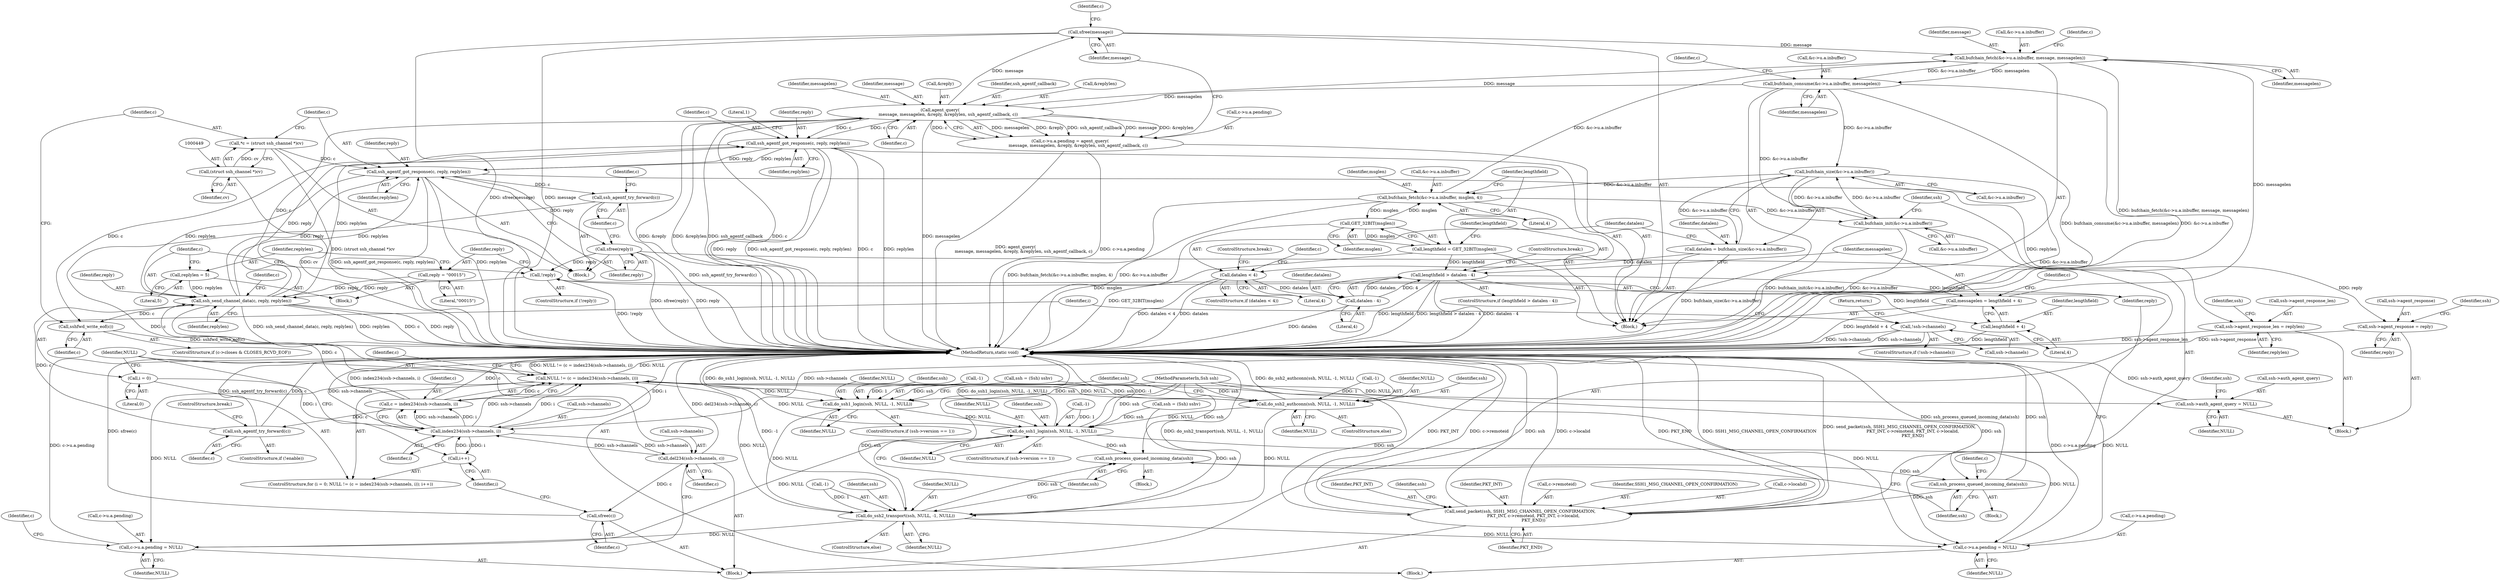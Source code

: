 digraph "0_tartarus_4ff22863d895cb7ebfced4cf923a012a614adaa8@API" {
"1000421" [label="(Call,sfree(message))"];
"1000412" [label="(Call,agent_query(\n            message, messagelen, &reply, &replylen, ssh_agentf_callback, c))"];
"1000383" [label="(Call,bufchain_fetch(&c->u.a.inbuffer, message, messagelen))"];
"1000356" [label="(Call,bufchain_fetch(&c->u.a.inbuffer, msglen, 4))"];
"1000342" [label="(Call,bufchain_size(&c->u.a.inbuffer))"];
"1000468" [label="(Call,bufchain_init(&c->u.a.inbuffer))"];
"1000394" [label="(Call,bufchain_consume(&c->u.a.inbuffer, messagelen))"];
"1000369" [label="(Call,GET_32BIT(msglen))"];
"1000421" [label="(Call,sfree(message))"];
"1000378" [label="(Call,messagelen = lengthfield + 4)"];
"1000372" [label="(Call,lengthfield > datalen - 4)"];
"1000367" [label="(Call,lengthfield = GET_32BIT(msglen))"];
"1000374" [label="(Call,datalen - 4)"];
"1000352" [label="(Call,datalen < 4)"];
"1000340" [label="(Call,datalen = bufchain_size(&c->u.a.inbuffer))"];
"1000290" [label="(Call,ssh_send_channel_data(c, reply, replylen))"];
"1000181" [label="(Call,ssh_agentf_try_forward(c))"];
"1000150" [label="(Call,c = index234(ssh->channels, i))"];
"1000152" [label="(Call,index234(ssh->channels, i))"];
"1000139" [label="(Call,!ssh->channels)"];
"1000489" [label="(Call,del234(ssh->channels, c))"];
"1000457" [label="(Call,ssh_agentf_try_forward(c))"];
"1000451" [label="(Call,ssh_agentf_got_response(c, reply, replylen))"];
"1000446" [label="(Call,*c = (struct ssh_channel *)cv)"];
"1000448" [label="(Call,(struct ssh_channel *)cv)"];
"1000432" [label="(Call,ssh_agentf_got_response(c, reply, replylen))"];
"1000157" [label="(Call,i++)"];
"1000145" [label="(Call,i = 0)"];
"1000284" [label="(Call,reply = \"\0\0\0\1\5\")"];
"1000281" [label="(Call,!reply)"];
"1000455" [label="(Call,sfree(reply))"];
"1000287" [label="(Call,replylen = 5)"];
"1000380" [label="(Call,lengthfield + 4)"];
"1000404" [label="(Call,c->u.a.pending = agent_query(\n            message, messagelen, &reply, &replylen, ssh_agentf_callback, c))"];
"1000442" [label="(Call,sshfwd_write_eof(c))"];
"1000211" [label="(Call,ssh->agent_response_len = replylen)"];
"1000206" [label="(Call,ssh->agent_response = reply)"];
"1000148" [label="(Call,NULL != (c = index234(ssh->channels, i)))"];
"1000201" [label="(Call,ssh->auth_agent_query = NULL)"];
"1000222" [label="(Call,do_ssh1_login(ssh, NULL, -1, NULL))"];
"1000253" [label="(Call,do_ssh1_login(ssh, NULL, -1, NULL))"];
"1000266" [label="(Call,ssh_process_queued_incoming_data(ssh))"];
"1000268" [label="(Call,ssh_process_queued_incoming_data(ssh))"];
"1000477" [label="(Call,send_packet(ssh, SSH1_MSG_CHANNEL_OPEN_CONFIRMATION,\n                    PKT_INT, c->remoteid, PKT_INT, c->localid,\n                    PKT_END))"];
"1000271" [label="(Call,c->u.a.pending = NULL)"];
"1000459" [label="(Call,c->u.a.pending = NULL)"];
"1000260" [label="(Call,do_ssh2_transport(ssh, NULL, -1, NULL))"];
"1000229" [label="(Call,do_ssh2_authconn(ssh, NULL, -1, NULL))"];
"1000494" [label="(Call,sfree(c))"];
"1000281" [label="(Call,!reply)"];
"1000458" [label="(Identifier,c)"];
"1000222" [label="(Call,do_ssh1_login(ssh, NULL, -1, NULL))"];
"1000473" [label="(Identifier,c)"];
"1000421" [label="(Call,sfree(message))"];
"1000393" [label="(Identifier,messagelen)"];
"1000354" [label="(Literal,4)"];
"1000373" [label="(Identifier,lengthfield)"];
"1000183" [label="(ControlStructure,break;)"];
"1000381" [label="(Identifier,lengthfield)"];
"1000266" [label="(Call,ssh_process_queued_incoming_data(ssh))"];
"1000371" [label="(ControlStructure,if (lengthfield > datalen - 4))"];
"1000262" [label="(Identifier,NULL)"];
"1000205" [label="(Identifier,NULL)"];
"1000454" [label="(Identifier,replylen)"];
"1000219" [label="(Identifier,ssh)"];
"1000291" [label="(Identifier,c)"];
"1000443" [label="(Identifier,c)"];
"1000285" [label="(Identifier,reply)"];
"1000194" [label="(Block,)"];
"1000369" [label="(Call,GET_32BIT(msglen))"];
"1000235" [label="(Block,)"];
"1000481" [label="(Call,c->remoteid)"];
"1000446" [label="(Call,*c = (struct ssh_channel *)cv)"];
"1000231" [label="(Identifier,NULL)"];
"1000208" [label="(Identifier,ssh)"];
"1000341" [label="(Identifier,datalen)"];
"1000432" [label="(Call,ssh_agentf_got_response(c, reply, replylen))"];
"1000270" [label="(Block,)"];
"1000202" [label="(Call,ssh->auth_agent_query)"];
"1000140" [label="(Call,ssh->channels)"];
"1000227" [label="(Identifier,NULL)"];
"1000287" [label="(Call,replylen = 5)"];
"1000290" [label="(Call,ssh_send_channel_data(c, reply, replylen))"];
"1000271" [label="(Call,c->u.a.pending = NULL)"];
"1000211" [label="(Call,ssh->agent_response_len = replylen)"];
"1000435" [label="(Identifier,replylen)"];
"1000256" [label="(Call,-1)"];
"1000143" [label="(Return,return;)"];
"1000413" [label="(Identifier,message)"];
"1000230" [label="(Identifier,ssh)"];
"1000232" [label="(Call,-1)"];
"1000280" [label="(ControlStructure,if (!reply))"];
"1000352" [label="(Call,datalen < 4)"];
"1000356" [label="(Call,bufchain_fetch(&c->u.a.inbuffer, msglen, 4))"];
"1000355" [label="(ControlStructure,break;)"];
"1000293" [label="(Identifier,replylen)"];
"1000374" [label="(Call,datalen - 4)"];
"1000372" [label="(Call,lengthfield > datalen - 4)"];
"1000368" [label="(Identifier,lengthfield)"];
"1000258" [label="(Identifier,NULL)"];
"1000375" [label="(Identifier,datalen)"];
"1000488" [label="(Identifier,PKT_END)"];
"1000448" [label="(Call,(struct ssh_channel *)cv)"];
"1000412" [label="(Call,agent_query(\n            message, messagelen, &reply, &replylen, ssh_agentf_callback, c))"];
"1000292" [label="(Identifier,reply)"];
"1000457" [label="(Call,ssh_agentf_try_forward(c))"];
"1000282" [label="(Identifier,reply)"];
"1000269" [label="(Identifier,ssh)"];
"1000263" [label="(Call,-1)"];
"1000415" [label="(Call,&reply)"];
"1000377" [label="(ControlStructure,break;)"];
"1000151" [label="(Identifier,c)"];
"1000388" [label="(Identifier,c)"];
"1000255" [label="(Identifier,NULL)"];
"1000479" [label="(Identifier,SSH1_MSG_CHANNEL_OPEN_CONFIRMATION)"];
"1000404" [label="(Call,c->u.a.pending = agent_query(\n            message, messagelen, &reply, &replylen, ssh_agentf_callback, c))"];
"1000459" [label="(Call,c->u.a.pending = NULL)"];
"1000286" [label="(Literal,\"\0\0\0\1\5\")"];
"1000419" [label="(Identifier,ssh_agentf_callback)"];
"1000382" [label="(Literal,4)"];
"1000450" [label="(Identifier,cv)"];
"1000343" [label="(Call,&c->u.a.inbuffer)"];
"1000380" [label="(Call,lengthfield + 4)"];
"1000384" [label="(Call,&c->u.a.inbuffer)"];
"1000493" [label="(Identifier,c)"];
"1000289" [label="(Literal,5)"];
"1000181" [label="(Call,ssh_agentf_try_forward(c))"];
"1000223" [label="(Identifier,ssh)"];
"1000370" [label="(Identifier,msglen)"];
"1000162" [label="(Identifier,c)"];
"1000215" [label="(Identifier,replylen)"];
"1000164" [label="(Block,)"];
"1000395" [label="(Call,&c->u.a.inbuffer)"];
"1000361" [label="(Identifier,c)"];
"1000267" [label="(Identifier,ssh)"];
"1000366" [label="(Literal,4)"];
"1000417" [label="(Call,&replylen)"];
"1000394" [label="(Call,bufchain_consume(&c->u.a.inbuffer, messagelen))"];
"1000342" [label="(Call,bufchain_size(&c->u.a.inbuffer))"];
"1000455" [label="(Call,sfree(reply))"];
"1000453" [label="(Identifier,reply)"];
"1000288" [label="(Identifier,replylen)"];
"1000147" [label="(Literal,0)"];
"1000284" [label="(Call,reply = \"\0\0\0\1\5\")"];
"1000216" [label="(ControlStructure,if (ssh->version == 1))"];
"1000149" [label="(Identifier,NULL)"];
"1000399" [label="(Identifier,c)"];
"1000463" [label="(Identifier,c)"];
"1000238" [label="(Identifier,ssh)"];
"1000452" [label="(Identifier,c)"];
"1000444" [label="(Block,)"];
"1000468" [label="(Call,bufchain_init(&c->u.a.inbuffer))"];
"1000254" [label="(Identifier,ssh)"];
"1000158" [label="(Identifier,i)"];
"1000495" [label="(Identifier,c)"];
"1000144" [label="(ControlStructure,for (i = 0; NULL != (c = index234(ssh->channels, i)); i++))"];
"1000353" [label="(Identifier,datalen)"];
"1000178" [label="(ControlStructure,if (!enable))"];
"1000138" [label="(ControlStructure,if (!ssh->channels))"];
"1000272" [label="(Call,c->u.a.pending)"];
"1000340" [label="(Call,datalen = bufchain_size(&c->u.a.inbuffer))"];
"1000379" [label="(Identifier,messagelen)"];
"1000261" [label="(Identifier,ssh)"];
"1000478" [label="(Identifier,ssh)"];
"1000496" [label="(MethodReturn,static void)"];
"1000451" [label="(Call,ssh_agentf_got_response(c, reply, replylen))"];
"1000485" [label="(Call,c->localid)"];
"1000206" [label="(Call,ssh->agent_response = reply)"];
"1000447" [label="(Identifier,c)"];
"1000115" [label="(MethodParameterIn,Ssh ssh)"];
"1000408" [label="(Identifier,c)"];
"1000484" [label="(Identifier,PKT_INT)"];
"1000283" [label="(Block,)"];
"1000210" [label="(Identifier,reply)"];
"1000469" [label="(Call,&c->u.a.inbuffer)"];
"1000460" [label="(Call,c->u.a.pending)"];
"1000150" [label="(Call,c = index234(ssh->channels, i))"];
"1000139" [label="(Call,!ssh->channels)"];
"1000253" [label="(Call,do_ssh1_login(ssh, NULL, -1, NULL))"];
"1000365" [label="(Identifier,msglen)"];
"1000201" [label="(Call,ssh->auth_agent_query = NULL)"];
"1000268" [label="(Call,ssh_process_queued_incoming_data(ssh))"];
"1000145" [label="(Call,i = 0)"];
"1000307" [label="(Identifier,c)"];
"1000357" [label="(Call,&c->u.a.inbuffer)"];
"1000265" [label="(Identifier,NULL)"];
"1000433" [label="(Identifier,c)"];
"1000153" [label="(Call,ssh->channels)"];
"1000383" [label="(Call,bufchain_fetch(&c->u.a.inbuffer, message, messagelen))"];
"1000442" [label="(Call,sshfwd_write_eof(c))"];
"1000157" [label="(Call,i++)"];
"1000491" [label="(Identifier,ssh)"];
"1000234" [label="(Identifier,NULL)"];
"1000467" [label="(Identifier,NULL)"];
"1000414" [label="(Identifier,messagelen)"];
"1000489" [label="(Call,del234(ssh->channels, c))"];
"1000260" [label="(Call,do_ssh2_transport(ssh, NULL, -1, NULL))"];
"1000212" [label="(Call,ssh->agent_response_len)"];
"1000148" [label="(Call,NULL != (c = index234(ssh->channels, i)))"];
"1000422" [label="(Identifier,message)"];
"1000490" [label="(Call,ssh->channels)"];
"1000378" [label="(Call,messagelen = lengthfield + 4)"];
"1000159" [label="(Block,)"];
"1000367" [label="(Call,lengthfield = GET_32BIT(msglen))"];
"1000427" [label="(Identifier,c)"];
"1000207" [label="(Call,ssh->agent_response)"];
"1000480" [label="(Identifier,PKT_INT)"];
"1000403" [label="(Identifier,messagelen)"];
"1000420" [label="(Identifier,c)"];
"1000456" [label="(Identifier,reply)"];
"1000229" [label="(Call,do_ssh2_authconn(ssh, NULL, -1, NULL))"];
"1000237" [label="(Call,ssh = (Ssh) sshv)"];
"1000228" [label="(ControlStructure,else)"];
"1000152" [label="(Call,index234(ssh->channels, i))"];
"1000196" [label="(Call,ssh = (Ssh) sshv)"];
"1000477" [label="(Call,send_packet(ssh, SSH1_MSG_CHANNEL_OPEN_CONFIRMATION,\n                    PKT_INT, c->remoteid, PKT_INT, c->localid,\n                    PKT_END))"];
"1000225" [label="(Call,-1)"];
"1000405" [label="(Call,c->u.a.pending)"];
"1000275" [label="(Identifier,c)"];
"1000247" [label="(ControlStructure,if (ssh->version == 1))"];
"1000259" [label="(ControlStructure,else)"];
"1000182" [label="(Identifier,c)"];
"1000156" [label="(Identifier,i)"];
"1000224" [label="(Identifier,NULL)"];
"1000392" [label="(Identifier,message)"];
"1000279" [label="(Identifier,NULL)"];
"1000436" [label="(ControlStructure,if (c->closes & CLOSES_RCVD_EOF))"];
"1000494" [label="(Call,sfree(c))"];
"1000339" [label="(Block,)"];
"1000338" [label="(Literal,1)"];
"1000146" [label="(Identifier,i)"];
"1000434" [label="(Identifier,reply)"];
"1000213" [label="(Identifier,ssh)"];
"1000376" [label="(Literal,4)"];
"1000351" [label="(ControlStructure,if (datalen < 4))"];
"1000421" -> "1000339"  [label="AST: "];
"1000421" -> "1000422"  [label="CFG: "];
"1000422" -> "1000421"  [label="AST: "];
"1000427" -> "1000421"  [label="CFG: "];
"1000421" -> "1000496"  [label="DDG: message"];
"1000421" -> "1000496"  [label="DDG: sfree(message)"];
"1000421" -> "1000383"  [label="DDG: message"];
"1000412" -> "1000421"  [label="DDG: message"];
"1000412" -> "1000404"  [label="AST: "];
"1000412" -> "1000420"  [label="CFG: "];
"1000413" -> "1000412"  [label="AST: "];
"1000414" -> "1000412"  [label="AST: "];
"1000415" -> "1000412"  [label="AST: "];
"1000417" -> "1000412"  [label="AST: "];
"1000419" -> "1000412"  [label="AST: "];
"1000420" -> "1000412"  [label="AST: "];
"1000404" -> "1000412"  [label="CFG: "];
"1000412" -> "1000496"  [label="DDG: c"];
"1000412" -> "1000496"  [label="DDG: messagelen"];
"1000412" -> "1000496"  [label="DDG: &reply"];
"1000412" -> "1000496"  [label="DDG: &replylen"];
"1000412" -> "1000496"  [label="DDG: ssh_agentf_callback"];
"1000412" -> "1000404"  [label="DDG: messagelen"];
"1000412" -> "1000404"  [label="DDG: &reply"];
"1000412" -> "1000404"  [label="DDG: ssh_agentf_callback"];
"1000412" -> "1000404"  [label="DDG: message"];
"1000412" -> "1000404"  [label="DDG: &replylen"];
"1000412" -> "1000404"  [label="DDG: c"];
"1000383" -> "1000412"  [label="DDG: message"];
"1000394" -> "1000412"  [label="DDG: messagelen"];
"1000290" -> "1000412"  [label="DDG: c"];
"1000432" -> "1000412"  [label="DDG: c"];
"1000412" -> "1000432"  [label="DDG: c"];
"1000383" -> "1000339"  [label="AST: "];
"1000383" -> "1000393"  [label="CFG: "];
"1000384" -> "1000383"  [label="AST: "];
"1000392" -> "1000383"  [label="AST: "];
"1000393" -> "1000383"  [label="AST: "];
"1000399" -> "1000383"  [label="CFG: "];
"1000383" -> "1000496"  [label="DDG: bufchain_fetch(&c->u.a.inbuffer, message, messagelen)"];
"1000356" -> "1000383"  [label="DDG: &c->u.a.inbuffer"];
"1000378" -> "1000383"  [label="DDG: messagelen"];
"1000383" -> "1000394"  [label="DDG: &c->u.a.inbuffer"];
"1000383" -> "1000394"  [label="DDG: messagelen"];
"1000356" -> "1000339"  [label="AST: "];
"1000356" -> "1000366"  [label="CFG: "];
"1000357" -> "1000356"  [label="AST: "];
"1000365" -> "1000356"  [label="AST: "];
"1000366" -> "1000356"  [label="AST: "];
"1000368" -> "1000356"  [label="CFG: "];
"1000356" -> "1000496"  [label="DDG: bufchain_fetch(&c->u.a.inbuffer, msglen, 4)"];
"1000356" -> "1000496"  [label="DDG: &c->u.a.inbuffer"];
"1000342" -> "1000356"  [label="DDG: &c->u.a.inbuffer"];
"1000369" -> "1000356"  [label="DDG: msglen"];
"1000356" -> "1000369"  [label="DDG: msglen"];
"1000356" -> "1000468"  [label="DDG: &c->u.a.inbuffer"];
"1000342" -> "1000340"  [label="AST: "];
"1000342" -> "1000343"  [label="CFG: "];
"1000343" -> "1000342"  [label="AST: "];
"1000340" -> "1000342"  [label="CFG: "];
"1000342" -> "1000496"  [label="DDG: &c->u.a.inbuffer"];
"1000342" -> "1000340"  [label="DDG: &c->u.a.inbuffer"];
"1000468" -> "1000342"  [label="DDG: &c->u.a.inbuffer"];
"1000394" -> "1000342"  [label="DDG: &c->u.a.inbuffer"];
"1000342" -> "1000468"  [label="DDG: &c->u.a.inbuffer"];
"1000468" -> "1000159"  [label="AST: "];
"1000468" -> "1000469"  [label="CFG: "];
"1000469" -> "1000468"  [label="AST: "];
"1000478" -> "1000468"  [label="CFG: "];
"1000468" -> "1000496"  [label="DDG: bufchain_init(&c->u.a.inbuffer)"];
"1000468" -> "1000496"  [label="DDG: &c->u.a.inbuffer"];
"1000394" -> "1000468"  [label="DDG: &c->u.a.inbuffer"];
"1000394" -> "1000339"  [label="AST: "];
"1000394" -> "1000403"  [label="CFG: "];
"1000395" -> "1000394"  [label="AST: "];
"1000403" -> "1000394"  [label="AST: "];
"1000408" -> "1000394"  [label="CFG: "];
"1000394" -> "1000496"  [label="DDG: bufchain_consume(&c->u.a.inbuffer, messagelen)"];
"1000394" -> "1000496"  [label="DDG: &c->u.a.inbuffer"];
"1000369" -> "1000367"  [label="AST: "];
"1000369" -> "1000370"  [label="CFG: "];
"1000370" -> "1000369"  [label="AST: "];
"1000367" -> "1000369"  [label="CFG: "];
"1000369" -> "1000496"  [label="DDG: msglen"];
"1000369" -> "1000367"  [label="DDG: msglen"];
"1000378" -> "1000339"  [label="AST: "];
"1000378" -> "1000380"  [label="CFG: "];
"1000379" -> "1000378"  [label="AST: "];
"1000380" -> "1000378"  [label="AST: "];
"1000388" -> "1000378"  [label="CFG: "];
"1000378" -> "1000496"  [label="DDG: lengthfield + 4"];
"1000372" -> "1000378"  [label="DDG: lengthfield"];
"1000372" -> "1000371"  [label="AST: "];
"1000372" -> "1000374"  [label="CFG: "];
"1000373" -> "1000372"  [label="AST: "];
"1000374" -> "1000372"  [label="AST: "];
"1000377" -> "1000372"  [label="CFG: "];
"1000379" -> "1000372"  [label="CFG: "];
"1000372" -> "1000496"  [label="DDG: lengthfield"];
"1000372" -> "1000496"  [label="DDG: lengthfield > datalen - 4"];
"1000372" -> "1000496"  [label="DDG: datalen - 4"];
"1000367" -> "1000372"  [label="DDG: lengthfield"];
"1000374" -> "1000372"  [label="DDG: datalen"];
"1000374" -> "1000372"  [label="DDG: 4"];
"1000372" -> "1000380"  [label="DDG: lengthfield"];
"1000367" -> "1000339"  [label="AST: "];
"1000368" -> "1000367"  [label="AST: "];
"1000373" -> "1000367"  [label="CFG: "];
"1000367" -> "1000496"  [label="DDG: GET_32BIT(msglen)"];
"1000374" -> "1000376"  [label="CFG: "];
"1000375" -> "1000374"  [label="AST: "];
"1000376" -> "1000374"  [label="AST: "];
"1000374" -> "1000496"  [label="DDG: datalen"];
"1000352" -> "1000374"  [label="DDG: datalen"];
"1000352" -> "1000351"  [label="AST: "];
"1000352" -> "1000354"  [label="CFG: "];
"1000353" -> "1000352"  [label="AST: "];
"1000354" -> "1000352"  [label="AST: "];
"1000355" -> "1000352"  [label="CFG: "];
"1000361" -> "1000352"  [label="CFG: "];
"1000352" -> "1000496"  [label="DDG: datalen"];
"1000352" -> "1000496"  [label="DDG: datalen < 4"];
"1000340" -> "1000352"  [label="DDG: datalen"];
"1000340" -> "1000339"  [label="AST: "];
"1000341" -> "1000340"  [label="AST: "];
"1000353" -> "1000340"  [label="CFG: "];
"1000340" -> "1000496"  [label="DDG: bufchain_size(&c->u.a.inbuffer)"];
"1000290" -> "1000270"  [label="AST: "];
"1000290" -> "1000293"  [label="CFG: "];
"1000291" -> "1000290"  [label="AST: "];
"1000292" -> "1000290"  [label="AST: "];
"1000293" -> "1000290"  [label="AST: "];
"1000307" -> "1000290"  [label="CFG: "];
"1000290" -> "1000496"  [label="DDG: c"];
"1000290" -> "1000496"  [label="DDG: reply"];
"1000290" -> "1000496"  [label="DDG: ssh_send_channel_data(c, reply, replylen)"];
"1000290" -> "1000496"  [label="DDG: replylen"];
"1000181" -> "1000290"  [label="DDG: c"];
"1000150" -> "1000290"  [label="DDG: c"];
"1000284" -> "1000290"  [label="DDG: reply"];
"1000281" -> "1000290"  [label="DDG: reply"];
"1000287" -> "1000290"  [label="DDG: replylen"];
"1000451" -> "1000290"  [label="DDG: replylen"];
"1000290" -> "1000432"  [label="DDG: reply"];
"1000290" -> "1000432"  [label="DDG: replylen"];
"1000290" -> "1000442"  [label="DDG: c"];
"1000290" -> "1000451"  [label="DDG: reply"];
"1000290" -> "1000451"  [label="DDG: replylen"];
"1000181" -> "1000178"  [label="AST: "];
"1000181" -> "1000182"  [label="CFG: "];
"1000182" -> "1000181"  [label="AST: "];
"1000183" -> "1000181"  [label="CFG: "];
"1000181" -> "1000496"  [label="DDG: c"];
"1000181" -> "1000496"  [label="DDG: ssh_agentf_try_forward(c)"];
"1000150" -> "1000181"  [label="DDG: c"];
"1000150" -> "1000148"  [label="AST: "];
"1000150" -> "1000152"  [label="CFG: "];
"1000151" -> "1000150"  [label="AST: "];
"1000152" -> "1000150"  [label="AST: "];
"1000148" -> "1000150"  [label="CFG: "];
"1000150" -> "1000496"  [label="DDG: c"];
"1000150" -> "1000496"  [label="DDG: index234(ssh->channels, i)"];
"1000150" -> "1000148"  [label="DDG: c"];
"1000152" -> "1000150"  [label="DDG: ssh->channels"];
"1000152" -> "1000150"  [label="DDG: i"];
"1000152" -> "1000156"  [label="CFG: "];
"1000153" -> "1000152"  [label="AST: "];
"1000156" -> "1000152"  [label="AST: "];
"1000152" -> "1000496"  [label="DDG: ssh->channels"];
"1000152" -> "1000496"  [label="DDG: i"];
"1000152" -> "1000148"  [label="DDG: ssh->channels"];
"1000152" -> "1000148"  [label="DDG: i"];
"1000139" -> "1000152"  [label="DDG: ssh->channels"];
"1000489" -> "1000152"  [label="DDG: ssh->channels"];
"1000157" -> "1000152"  [label="DDG: i"];
"1000145" -> "1000152"  [label="DDG: i"];
"1000152" -> "1000157"  [label="DDG: i"];
"1000152" -> "1000489"  [label="DDG: ssh->channels"];
"1000139" -> "1000138"  [label="AST: "];
"1000139" -> "1000140"  [label="CFG: "];
"1000140" -> "1000139"  [label="AST: "];
"1000143" -> "1000139"  [label="CFG: "];
"1000146" -> "1000139"  [label="CFG: "];
"1000139" -> "1000496"  [label="DDG: !ssh->channels"];
"1000139" -> "1000496"  [label="DDG: ssh->channels"];
"1000489" -> "1000159"  [label="AST: "];
"1000489" -> "1000493"  [label="CFG: "];
"1000490" -> "1000489"  [label="AST: "];
"1000493" -> "1000489"  [label="AST: "];
"1000495" -> "1000489"  [label="CFG: "];
"1000489" -> "1000496"  [label="DDG: del234(ssh->channels, c)"];
"1000457" -> "1000489"  [label="DDG: c"];
"1000489" -> "1000494"  [label="DDG: c"];
"1000457" -> "1000444"  [label="AST: "];
"1000457" -> "1000458"  [label="CFG: "];
"1000458" -> "1000457"  [label="AST: "];
"1000463" -> "1000457"  [label="CFG: "];
"1000457" -> "1000496"  [label="DDG: ssh_agentf_try_forward(c)"];
"1000451" -> "1000457"  [label="DDG: c"];
"1000451" -> "1000444"  [label="AST: "];
"1000451" -> "1000454"  [label="CFG: "];
"1000452" -> "1000451"  [label="AST: "];
"1000453" -> "1000451"  [label="AST: "];
"1000454" -> "1000451"  [label="AST: "];
"1000456" -> "1000451"  [label="CFG: "];
"1000451" -> "1000496"  [label="DDG: ssh_agentf_got_response(c, reply, replylen)"];
"1000451" -> "1000496"  [label="DDG: replylen"];
"1000451" -> "1000211"  [label="DDG: replylen"];
"1000446" -> "1000451"  [label="DDG: c"];
"1000432" -> "1000451"  [label="DDG: reply"];
"1000432" -> "1000451"  [label="DDG: replylen"];
"1000451" -> "1000455"  [label="DDG: reply"];
"1000446" -> "1000444"  [label="AST: "];
"1000446" -> "1000448"  [label="CFG: "];
"1000447" -> "1000446"  [label="AST: "];
"1000448" -> "1000446"  [label="AST: "];
"1000452" -> "1000446"  [label="CFG: "];
"1000446" -> "1000496"  [label="DDG: (struct ssh_channel *)cv"];
"1000448" -> "1000446"  [label="DDG: cv"];
"1000448" -> "1000450"  [label="CFG: "];
"1000449" -> "1000448"  [label="AST: "];
"1000450" -> "1000448"  [label="AST: "];
"1000448" -> "1000496"  [label="DDG: cv"];
"1000432" -> "1000339"  [label="AST: "];
"1000432" -> "1000435"  [label="CFG: "];
"1000433" -> "1000432"  [label="AST: "];
"1000434" -> "1000432"  [label="AST: "];
"1000435" -> "1000432"  [label="AST: "];
"1000338" -> "1000432"  [label="CFG: "];
"1000432" -> "1000496"  [label="DDG: reply"];
"1000432" -> "1000496"  [label="DDG: ssh_agentf_got_response(c, reply, replylen)"];
"1000432" -> "1000496"  [label="DDG: c"];
"1000432" -> "1000496"  [label="DDG: replylen"];
"1000432" -> "1000442"  [label="DDG: c"];
"1000157" -> "1000144"  [label="AST: "];
"1000157" -> "1000158"  [label="CFG: "];
"1000158" -> "1000157"  [label="AST: "];
"1000149" -> "1000157"  [label="CFG: "];
"1000145" -> "1000144"  [label="AST: "];
"1000145" -> "1000147"  [label="CFG: "];
"1000146" -> "1000145"  [label="AST: "];
"1000147" -> "1000145"  [label="AST: "];
"1000149" -> "1000145"  [label="CFG: "];
"1000284" -> "1000283"  [label="AST: "];
"1000284" -> "1000286"  [label="CFG: "];
"1000285" -> "1000284"  [label="AST: "];
"1000286" -> "1000284"  [label="AST: "];
"1000288" -> "1000284"  [label="CFG: "];
"1000281" -> "1000280"  [label="AST: "];
"1000281" -> "1000282"  [label="CFG: "];
"1000282" -> "1000281"  [label="AST: "];
"1000285" -> "1000281"  [label="CFG: "];
"1000291" -> "1000281"  [label="CFG: "];
"1000281" -> "1000496"  [label="DDG: !reply"];
"1000455" -> "1000281"  [label="DDG: reply"];
"1000455" -> "1000444"  [label="AST: "];
"1000455" -> "1000456"  [label="CFG: "];
"1000456" -> "1000455"  [label="AST: "];
"1000458" -> "1000455"  [label="CFG: "];
"1000455" -> "1000496"  [label="DDG: sfree(reply)"];
"1000455" -> "1000496"  [label="DDG: reply"];
"1000455" -> "1000206"  [label="DDG: reply"];
"1000287" -> "1000283"  [label="AST: "];
"1000287" -> "1000289"  [label="CFG: "];
"1000288" -> "1000287"  [label="AST: "];
"1000289" -> "1000287"  [label="AST: "];
"1000291" -> "1000287"  [label="CFG: "];
"1000380" -> "1000382"  [label="CFG: "];
"1000381" -> "1000380"  [label="AST: "];
"1000382" -> "1000380"  [label="AST: "];
"1000380" -> "1000496"  [label="DDG: lengthfield"];
"1000404" -> "1000339"  [label="AST: "];
"1000405" -> "1000404"  [label="AST: "];
"1000422" -> "1000404"  [label="CFG: "];
"1000404" -> "1000496"  [label="DDG: c->u.a.pending"];
"1000404" -> "1000496"  [label="DDG: agent_query(\n            message, messagelen, &reply, &replylen, ssh_agentf_callback, c)"];
"1000442" -> "1000436"  [label="AST: "];
"1000442" -> "1000443"  [label="CFG: "];
"1000443" -> "1000442"  [label="AST: "];
"1000447" -> "1000442"  [label="CFG: "];
"1000442" -> "1000496"  [label="DDG: sshfwd_write_eof(c)"];
"1000211" -> "1000194"  [label="AST: "];
"1000211" -> "1000215"  [label="CFG: "];
"1000212" -> "1000211"  [label="AST: "];
"1000215" -> "1000211"  [label="AST: "];
"1000219" -> "1000211"  [label="CFG: "];
"1000211" -> "1000496"  [label="DDG: ssh->agent_response_len"];
"1000206" -> "1000194"  [label="AST: "];
"1000206" -> "1000210"  [label="CFG: "];
"1000207" -> "1000206"  [label="AST: "];
"1000210" -> "1000206"  [label="AST: "];
"1000213" -> "1000206"  [label="CFG: "];
"1000206" -> "1000496"  [label="DDG: ssh->agent_response"];
"1000148" -> "1000144"  [label="AST: "];
"1000149" -> "1000148"  [label="AST: "];
"1000162" -> "1000148"  [label="CFG: "];
"1000496" -> "1000148"  [label="CFG: "];
"1000148" -> "1000496"  [label="DDG: NULL != (c = index234(ssh->channels, i))"];
"1000148" -> "1000496"  [label="DDG: NULL"];
"1000253" -> "1000148"  [label="DDG: NULL"];
"1000260" -> "1000148"  [label="DDG: NULL"];
"1000148" -> "1000201"  [label="DDG: NULL"];
"1000148" -> "1000222"  [label="DDG: NULL"];
"1000148" -> "1000229"  [label="DDG: NULL"];
"1000148" -> "1000271"  [label="DDG: NULL"];
"1000148" -> "1000459"  [label="DDG: NULL"];
"1000201" -> "1000194"  [label="AST: "];
"1000201" -> "1000205"  [label="CFG: "];
"1000202" -> "1000201"  [label="AST: "];
"1000205" -> "1000201"  [label="AST: "];
"1000208" -> "1000201"  [label="CFG: "];
"1000201" -> "1000496"  [label="DDG: ssh->auth_agent_query"];
"1000222" -> "1000216"  [label="AST: "];
"1000222" -> "1000227"  [label="CFG: "];
"1000223" -> "1000222"  [label="AST: "];
"1000224" -> "1000222"  [label="AST: "];
"1000225" -> "1000222"  [label="AST: "];
"1000227" -> "1000222"  [label="AST: "];
"1000238" -> "1000222"  [label="CFG: "];
"1000222" -> "1000496"  [label="DDG: do_ssh1_login(ssh, NULL, -1, NULL)"];
"1000196" -> "1000222"  [label="DDG: ssh"];
"1000115" -> "1000222"  [label="DDG: ssh"];
"1000225" -> "1000222"  [label="DDG: 1"];
"1000222" -> "1000253"  [label="DDG: NULL"];
"1000222" -> "1000260"  [label="DDG: NULL"];
"1000253" -> "1000247"  [label="AST: "];
"1000253" -> "1000258"  [label="CFG: "];
"1000254" -> "1000253"  [label="AST: "];
"1000255" -> "1000253"  [label="AST: "];
"1000256" -> "1000253"  [label="AST: "];
"1000258" -> "1000253"  [label="AST: "];
"1000267" -> "1000253"  [label="CFG: "];
"1000253" -> "1000496"  [label="DDG: do_ssh1_login(ssh, NULL, -1, NULL)"];
"1000253" -> "1000496"  [label="DDG: -1"];
"1000237" -> "1000253"  [label="DDG: ssh"];
"1000115" -> "1000253"  [label="DDG: ssh"];
"1000229" -> "1000253"  [label="DDG: NULL"];
"1000256" -> "1000253"  [label="DDG: 1"];
"1000253" -> "1000266"  [label="DDG: ssh"];
"1000253" -> "1000271"  [label="DDG: NULL"];
"1000253" -> "1000459"  [label="DDG: NULL"];
"1000266" -> "1000235"  [label="AST: "];
"1000266" -> "1000267"  [label="CFG: "];
"1000267" -> "1000266"  [label="AST: "];
"1000269" -> "1000266"  [label="CFG: "];
"1000260" -> "1000266"  [label="DDG: ssh"];
"1000115" -> "1000266"  [label="DDG: ssh"];
"1000266" -> "1000268"  [label="DDG: ssh"];
"1000268" -> "1000164"  [label="AST: "];
"1000268" -> "1000269"  [label="CFG: "];
"1000269" -> "1000268"  [label="AST: "];
"1000275" -> "1000268"  [label="CFG: "];
"1000268" -> "1000496"  [label="DDG: ssh"];
"1000268" -> "1000496"  [label="DDG: ssh_process_queued_incoming_data(ssh)"];
"1000115" -> "1000268"  [label="DDG: ssh"];
"1000268" -> "1000477"  [label="DDG: ssh"];
"1000477" -> "1000159"  [label="AST: "];
"1000477" -> "1000488"  [label="CFG: "];
"1000478" -> "1000477"  [label="AST: "];
"1000479" -> "1000477"  [label="AST: "];
"1000480" -> "1000477"  [label="AST: "];
"1000481" -> "1000477"  [label="AST: "];
"1000484" -> "1000477"  [label="AST: "];
"1000485" -> "1000477"  [label="AST: "];
"1000488" -> "1000477"  [label="AST: "];
"1000491" -> "1000477"  [label="CFG: "];
"1000477" -> "1000496"  [label="DDG: PKT_END"];
"1000477" -> "1000496"  [label="DDG: SSH1_MSG_CHANNEL_OPEN_CONFIRMATION"];
"1000477" -> "1000496"  [label="DDG: send_packet(ssh, SSH1_MSG_CHANNEL_OPEN_CONFIRMATION,\n                    PKT_INT, c->remoteid, PKT_INT, c->localid,\n                    PKT_END)"];
"1000477" -> "1000496"  [label="DDG: PKT_INT"];
"1000477" -> "1000496"  [label="DDG: c->remoteid"];
"1000477" -> "1000496"  [label="DDG: ssh"];
"1000477" -> "1000496"  [label="DDG: c->localid"];
"1000115" -> "1000477"  [label="DDG: ssh"];
"1000271" -> "1000270"  [label="AST: "];
"1000271" -> "1000279"  [label="CFG: "];
"1000272" -> "1000271"  [label="AST: "];
"1000279" -> "1000271"  [label="AST: "];
"1000282" -> "1000271"  [label="CFG: "];
"1000271" -> "1000496"  [label="DDG: c->u.a.pending"];
"1000271" -> "1000496"  [label="DDG: NULL"];
"1000260" -> "1000271"  [label="DDG: NULL"];
"1000459" -> "1000159"  [label="AST: "];
"1000459" -> "1000467"  [label="CFG: "];
"1000460" -> "1000459"  [label="AST: "];
"1000467" -> "1000459"  [label="AST: "];
"1000473" -> "1000459"  [label="CFG: "];
"1000459" -> "1000496"  [label="DDG: c->u.a.pending"];
"1000260" -> "1000459"  [label="DDG: NULL"];
"1000260" -> "1000259"  [label="AST: "];
"1000260" -> "1000265"  [label="CFG: "];
"1000261" -> "1000260"  [label="AST: "];
"1000262" -> "1000260"  [label="AST: "];
"1000263" -> "1000260"  [label="AST: "];
"1000265" -> "1000260"  [label="AST: "];
"1000267" -> "1000260"  [label="CFG: "];
"1000260" -> "1000496"  [label="DDG: do_ssh2_transport(ssh, NULL, -1, NULL)"];
"1000260" -> "1000496"  [label="DDG: -1"];
"1000237" -> "1000260"  [label="DDG: ssh"];
"1000115" -> "1000260"  [label="DDG: ssh"];
"1000229" -> "1000260"  [label="DDG: NULL"];
"1000263" -> "1000260"  [label="DDG: 1"];
"1000229" -> "1000228"  [label="AST: "];
"1000229" -> "1000234"  [label="CFG: "];
"1000230" -> "1000229"  [label="AST: "];
"1000231" -> "1000229"  [label="AST: "];
"1000232" -> "1000229"  [label="AST: "];
"1000234" -> "1000229"  [label="AST: "];
"1000238" -> "1000229"  [label="CFG: "];
"1000229" -> "1000496"  [label="DDG: do_ssh2_authconn(ssh, NULL, -1, NULL)"];
"1000196" -> "1000229"  [label="DDG: ssh"];
"1000115" -> "1000229"  [label="DDG: ssh"];
"1000232" -> "1000229"  [label="DDG: 1"];
"1000494" -> "1000159"  [label="AST: "];
"1000494" -> "1000495"  [label="CFG: "];
"1000495" -> "1000494"  [label="AST: "];
"1000158" -> "1000494"  [label="CFG: "];
"1000494" -> "1000496"  [label="DDG: sfree(c)"];
}
